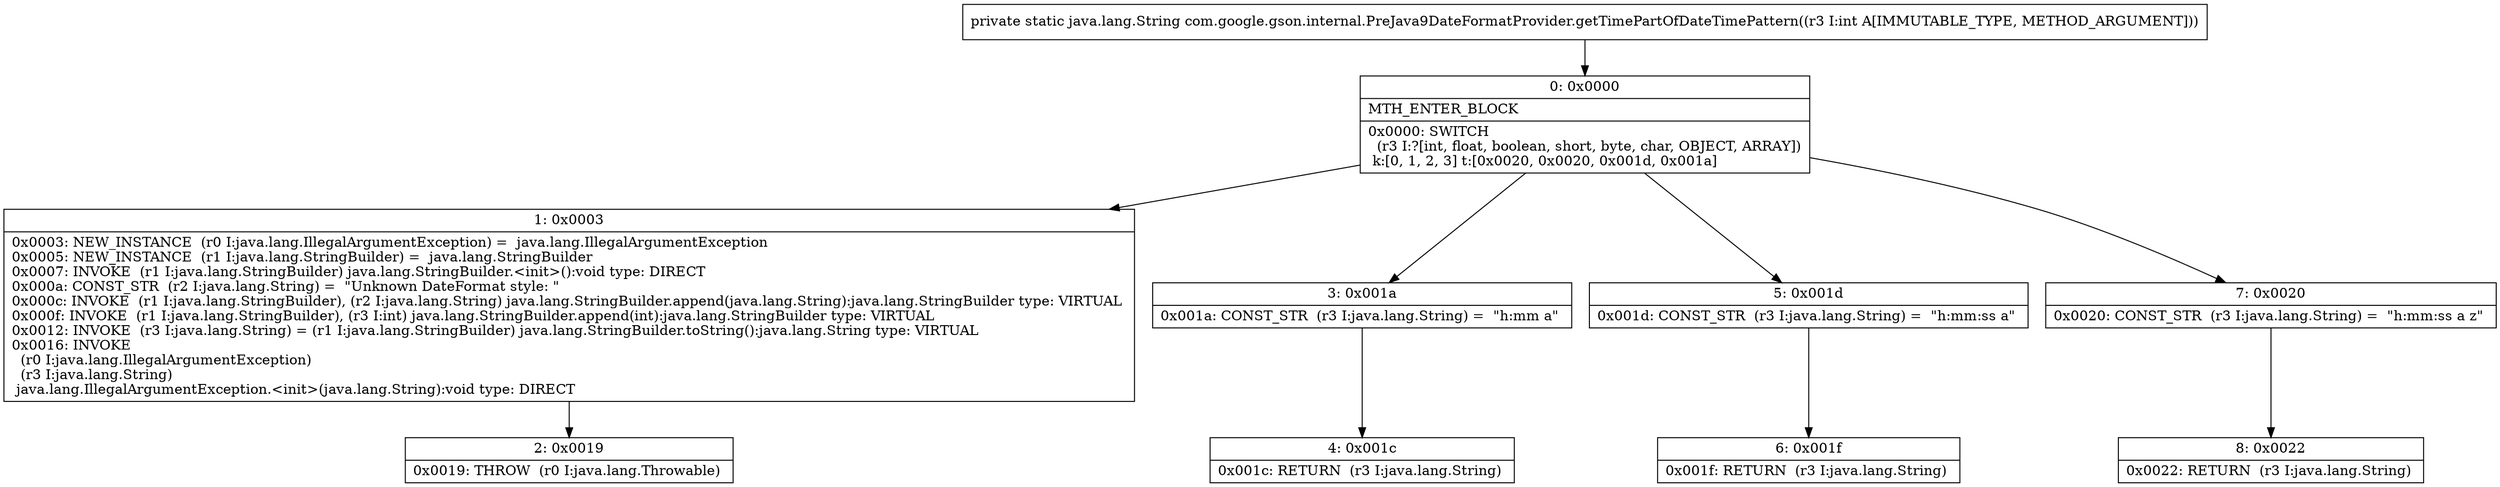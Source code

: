 digraph "CFG forcom.google.gson.internal.PreJava9DateFormatProvider.getTimePartOfDateTimePattern(I)Ljava\/lang\/String;" {
Node_0 [shape=record,label="{0\:\ 0x0000|MTH_ENTER_BLOCK\l|0x0000: SWITCH  \l  (r3 I:?[int, float, boolean, short, byte, char, OBJECT, ARRAY])\l k:[0, 1, 2, 3] t:[0x0020, 0x0020, 0x001d, 0x001a] \l}"];
Node_1 [shape=record,label="{1\:\ 0x0003|0x0003: NEW_INSTANCE  (r0 I:java.lang.IllegalArgumentException) =  java.lang.IllegalArgumentException \l0x0005: NEW_INSTANCE  (r1 I:java.lang.StringBuilder) =  java.lang.StringBuilder \l0x0007: INVOKE  (r1 I:java.lang.StringBuilder) java.lang.StringBuilder.\<init\>():void type: DIRECT \l0x000a: CONST_STR  (r2 I:java.lang.String) =  \"Unknown DateFormat style: \" \l0x000c: INVOKE  (r1 I:java.lang.StringBuilder), (r2 I:java.lang.String) java.lang.StringBuilder.append(java.lang.String):java.lang.StringBuilder type: VIRTUAL \l0x000f: INVOKE  (r1 I:java.lang.StringBuilder), (r3 I:int) java.lang.StringBuilder.append(int):java.lang.StringBuilder type: VIRTUAL \l0x0012: INVOKE  (r3 I:java.lang.String) = (r1 I:java.lang.StringBuilder) java.lang.StringBuilder.toString():java.lang.String type: VIRTUAL \l0x0016: INVOKE  \l  (r0 I:java.lang.IllegalArgumentException)\l  (r3 I:java.lang.String)\l java.lang.IllegalArgumentException.\<init\>(java.lang.String):void type: DIRECT \l}"];
Node_2 [shape=record,label="{2\:\ 0x0019|0x0019: THROW  (r0 I:java.lang.Throwable) \l}"];
Node_3 [shape=record,label="{3\:\ 0x001a|0x001a: CONST_STR  (r3 I:java.lang.String) =  \"h:mm a\" \l}"];
Node_4 [shape=record,label="{4\:\ 0x001c|0x001c: RETURN  (r3 I:java.lang.String) \l}"];
Node_5 [shape=record,label="{5\:\ 0x001d|0x001d: CONST_STR  (r3 I:java.lang.String) =  \"h:mm:ss a\" \l}"];
Node_6 [shape=record,label="{6\:\ 0x001f|0x001f: RETURN  (r3 I:java.lang.String) \l}"];
Node_7 [shape=record,label="{7\:\ 0x0020|0x0020: CONST_STR  (r3 I:java.lang.String) =  \"h:mm:ss a z\" \l}"];
Node_8 [shape=record,label="{8\:\ 0x0022|0x0022: RETURN  (r3 I:java.lang.String) \l}"];
MethodNode[shape=record,label="{private static java.lang.String com.google.gson.internal.PreJava9DateFormatProvider.getTimePartOfDateTimePattern((r3 I:int A[IMMUTABLE_TYPE, METHOD_ARGUMENT])) }"];
MethodNode -> Node_0;
Node_0 -> Node_1;
Node_0 -> Node_3;
Node_0 -> Node_5;
Node_0 -> Node_7;
Node_1 -> Node_2;
Node_3 -> Node_4;
Node_5 -> Node_6;
Node_7 -> Node_8;
}

